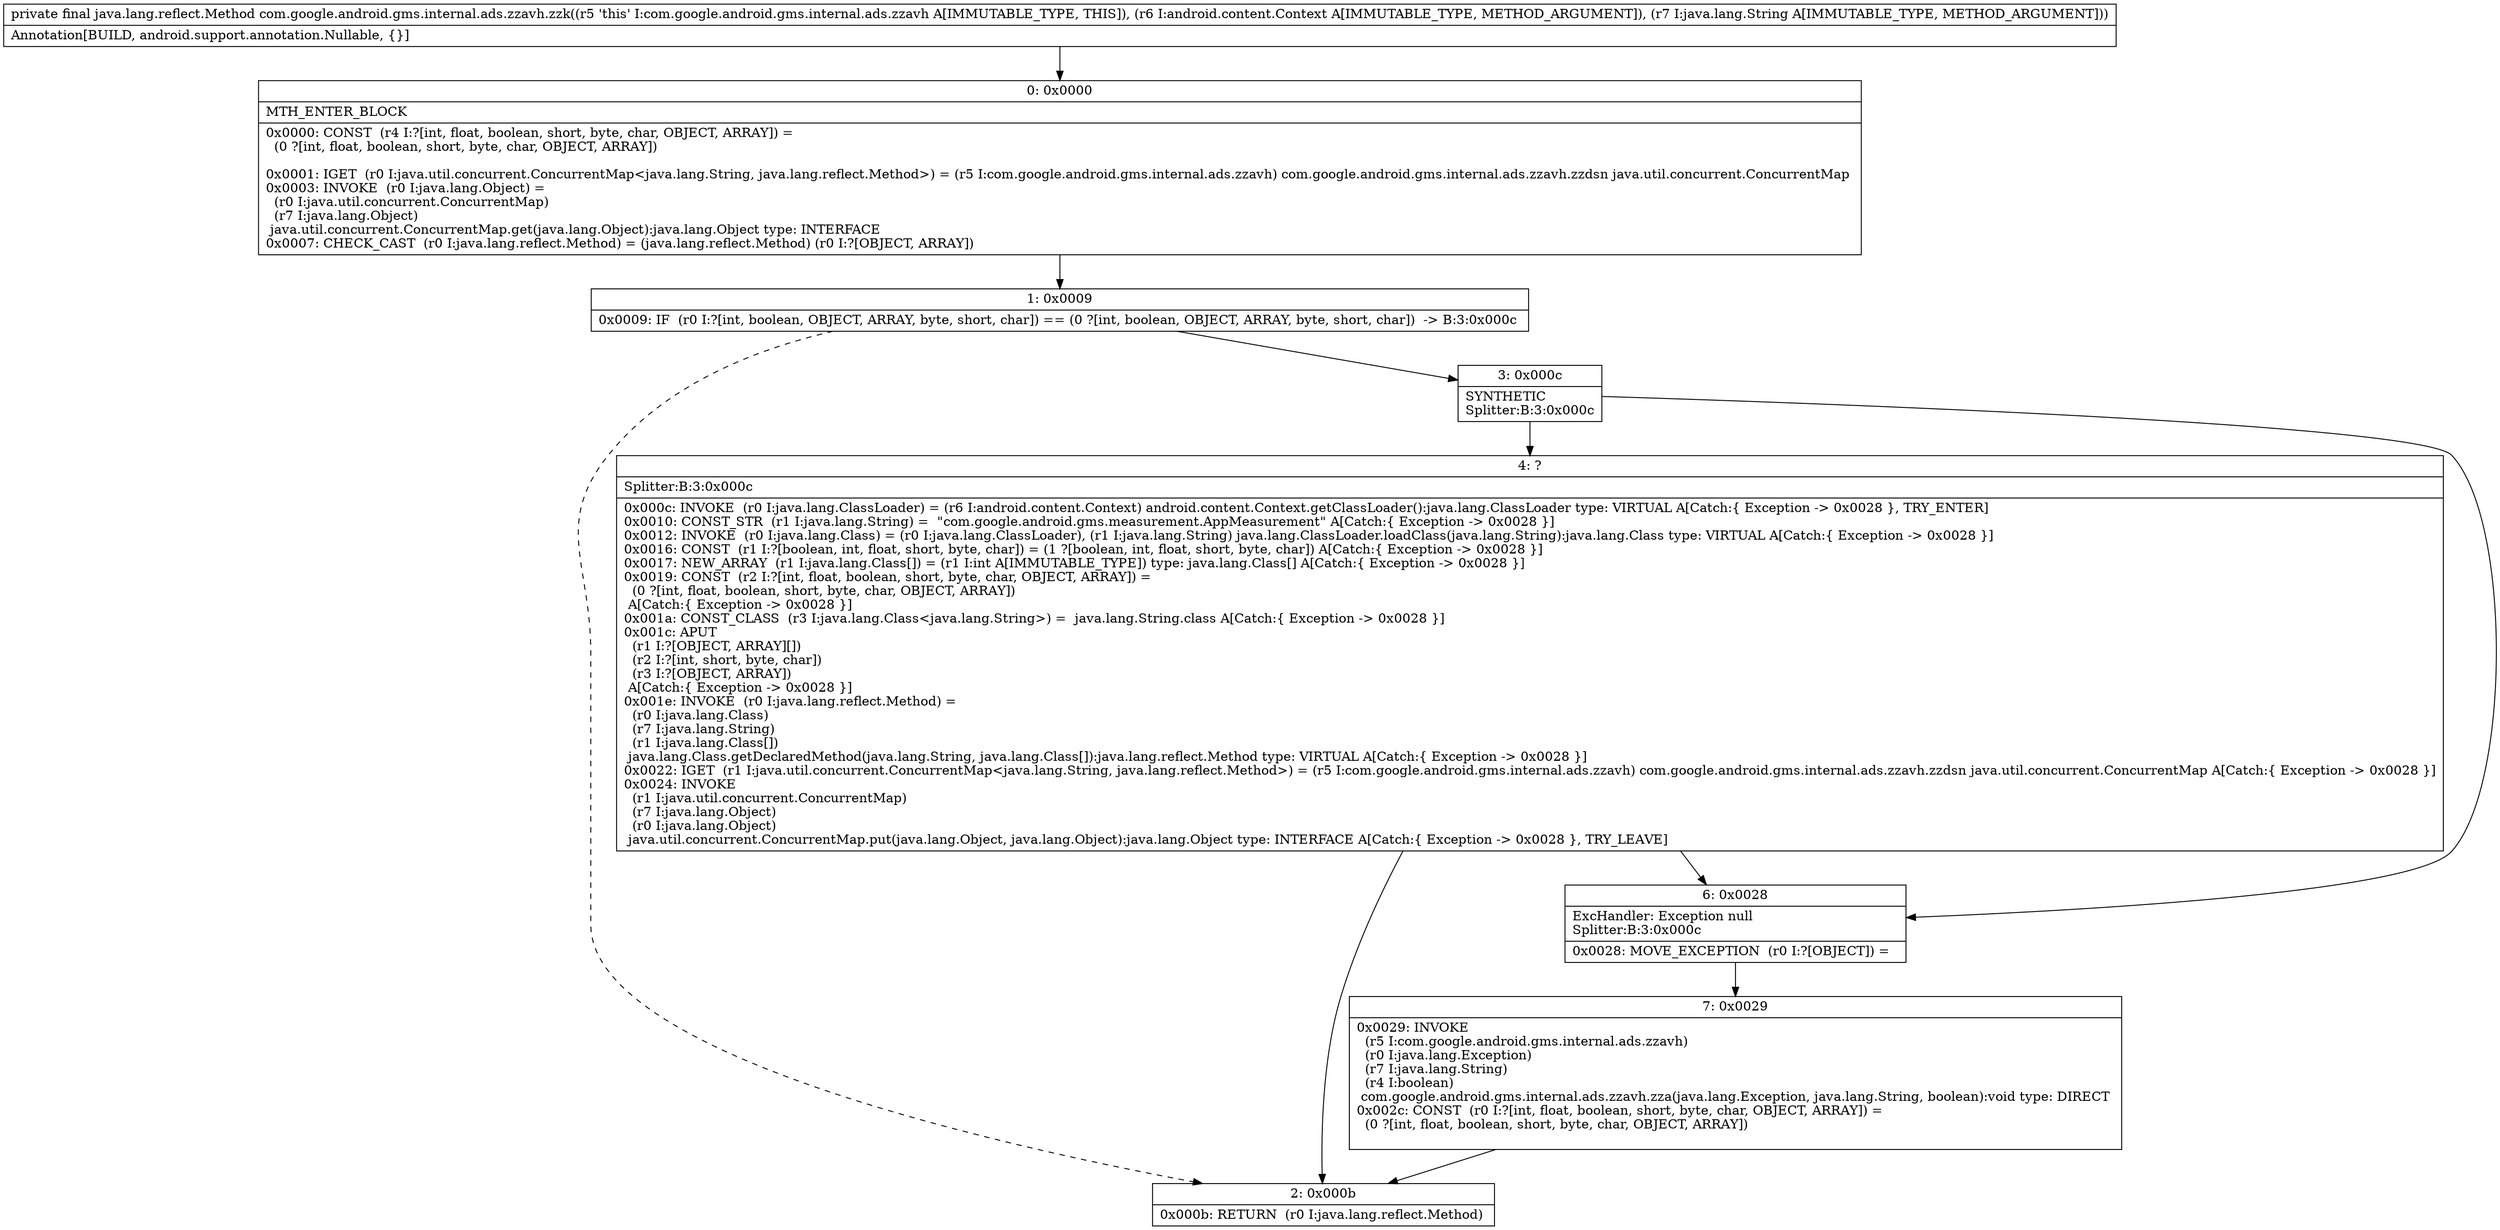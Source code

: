 digraph "CFG forcom.google.android.gms.internal.ads.zzavh.zzk(Landroid\/content\/Context;Ljava\/lang\/String;)Ljava\/lang\/reflect\/Method;" {
Node_0 [shape=record,label="{0\:\ 0x0000|MTH_ENTER_BLOCK\l|0x0000: CONST  (r4 I:?[int, float, boolean, short, byte, char, OBJECT, ARRAY]) = \l  (0 ?[int, float, boolean, short, byte, char, OBJECT, ARRAY])\l \l0x0001: IGET  (r0 I:java.util.concurrent.ConcurrentMap\<java.lang.String, java.lang.reflect.Method\>) = (r5 I:com.google.android.gms.internal.ads.zzavh) com.google.android.gms.internal.ads.zzavh.zzdsn java.util.concurrent.ConcurrentMap \l0x0003: INVOKE  (r0 I:java.lang.Object) = \l  (r0 I:java.util.concurrent.ConcurrentMap)\l  (r7 I:java.lang.Object)\l java.util.concurrent.ConcurrentMap.get(java.lang.Object):java.lang.Object type: INTERFACE \l0x0007: CHECK_CAST  (r0 I:java.lang.reflect.Method) = (java.lang.reflect.Method) (r0 I:?[OBJECT, ARRAY]) \l}"];
Node_1 [shape=record,label="{1\:\ 0x0009|0x0009: IF  (r0 I:?[int, boolean, OBJECT, ARRAY, byte, short, char]) == (0 ?[int, boolean, OBJECT, ARRAY, byte, short, char])  \-\> B:3:0x000c \l}"];
Node_2 [shape=record,label="{2\:\ 0x000b|0x000b: RETURN  (r0 I:java.lang.reflect.Method) \l}"];
Node_3 [shape=record,label="{3\:\ 0x000c|SYNTHETIC\lSplitter:B:3:0x000c\l}"];
Node_4 [shape=record,label="{4\:\ ?|Splitter:B:3:0x000c\l|0x000c: INVOKE  (r0 I:java.lang.ClassLoader) = (r6 I:android.content.Context) android.content.Context.getClassLoader():java.lang.ClassLoader type: VIRTUAL A[Catch:\{ Exception \-\> 0x0028 \}, TRY_ENTER]\l0x0010: CONST_STR  (r1 I:java.lang.String) =  \"com.google.android.gms.measurement.AppMeasurement\" A[Catch:\{ Exception \-\> 0x0028 \}]\l0x0012: INVOKE  (r0 I:java.lang.Class) = (r0 I:java.lang.ClassLoader), (r1 I:java.lang.String) java.lang.ClassLoader.loadClass(java.lang.String):java.lang.Class type: VIRTUAL A[Catch:\{ Exception \-\> 0x0028 \}]\l0x0016: CONST  (r1 I:?[boolean, int, float, short, byte, char]) = (1 ?[boolean, int, float, short, byte, char]) A[Catch:\{ Exception \-\> 0x0028 \}]\l0x0017: NEW_ARRAY  (r1 I:java.lang.Class[]) = (r1 I:int A[IMMUTABLE_TYPE]) type: java.lang.Class[] A[Catch:\{ Exception \-\> 0x0028 \}]\l0x0019: CONST  (r2 I:?[int, float, boolean, short, byte, char, OBJECT, ARRAY]) = \l  (0 ?[int, float, boolean, short, byte, char, OBJECT, ARRAY])\l A[Catch:\{ Exception \-\> 0x0028 \}]\l0x001a: CONST_CLASS  (r3 I:java.lang.Class\<java.lang.String\>) =  java.lang.String.class A[Catch:\{ Exception \-\> 0x0028 \}]\l0x001c: APUT  \l  (r1 I:?[OBJECT, ARRAY][])\l  (r2 I:?[int, short, byte, char])\l  (r3 I:?[OBJECT, ARRAY])\l A[Catch:\{ Exception \-\> 0x0028 \}]\l0x001e: INVOKE  (r0 I:java.lang.reflect.Method) = \l  (r0 I:java.lang.Class)\l  (r7 I:java.lang.String)\l  (r1 I:java.lang.Class[])\l java.lang.Class.getDeclaredMethod(java.lang.String, java.lang.Class[]):java.lang.reflect.Method type: VIRTUAL A[Catch:\{ Exception \-\> 0x0028 \}]\l0x0022: IGET  (r1 I:java.util.concurrent.ConcurrentMap\<java.lang.String, java.lang.reflect.Method\>) = (r5 I:com.google.android.gms.internal.ads.zzavh) com.google.android.gms.internal.ads.zzavh.zzdsn java.util.concurrent.ConcurrentMap A[Catch:\{ Exception \-\> 0x0028 \}]\l0x0024: INVOKE  \l  (r1 I:java.util.concurrent.ConcurrentMap)\l  (r7 I:java.lang.Object)\l  (r0 I:java.lang.Object)\l java.util.concurrent.ConcurrentMap.put(java.lang.Object, java.lang.Object):java.lang.Object type: INTERFACE A[Catch:\{ Exception \-\> 0x0028 \}, TRY_LEAVE]\l}"];
Node_6 [shape=record,label="{6\:\ 0x0028|ExcHandler: Exception null\lSplitter:B:3:0x000c\l|0x0028: MOVE_EXCEPTION  (r0 I:?[OBJECT]) =  \l}"];
Node_7 [shape=record,label="{7\:\ 0x0029|0x0029: INVOKE  \l  (r5 I:com.google.android.gms.internal.ads.zzavh)\l  (r0 I:java.lang.Exception)\l  (r7 I:java.lang.String)\l  (r4 I:boolean)\l com.google.android.gms.internal.ads.zzavh.zza(java.lang.Exception, java.lang.String, boolean):void type: DIRECT \l0x002c: CONST  (r0 I:?[int, float, boolean, short, byte, char, OBJECT, ARRAY]) = \l  (0 ?[int, float, boolean, short, byte, char, OBJECT, ARRAY])\l \l}"];
MethodNode[shape=record,label="{private final java.lang.reflect.Method com.google.android.gms.internal.ads.zzavh.zzk((r5 'this' I:com.google.android.gms.internal.ads.zzavh A[IMMUTABLE_TYPE, THIS]), (r6 I:android.content.Context A[IMMUTABLE_TYPE, METHOD_ARGUMENT]), (r7 I:java.lang.String A[IMMUTABLE_TYPE, METHOD_ARGUMENT]))  | Annotation[BUILD, android.support.annotation.Nullable, \{\}]\l}"];
MethodNode -> Node_0;
Node_0 -> Node_1;
Node_1 -> Node_2[style=dashed];
Node_1 -> Node_3;
Node_3 -> Node_4;
Node_3 -> Node_6;
Node_4 -> Node_6;
Node_4 -> Node_2;
Node_6 -> Node_7;
Node_7 -> Node_2;
}

